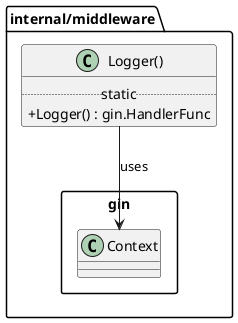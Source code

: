 @startuml
' Define a skin for better visuals
skinparam classAttributeIconSize 0
skinparam packageStyle rectangle

package "internal/middleware" <<Folder>> {
    class "Logger()" as LoggerFunc {
        .. static ..
        + Logger() : gin.HandlerFunc
    }
    LoggerFunc --> "gin.Context" : uses
}

@enduml

